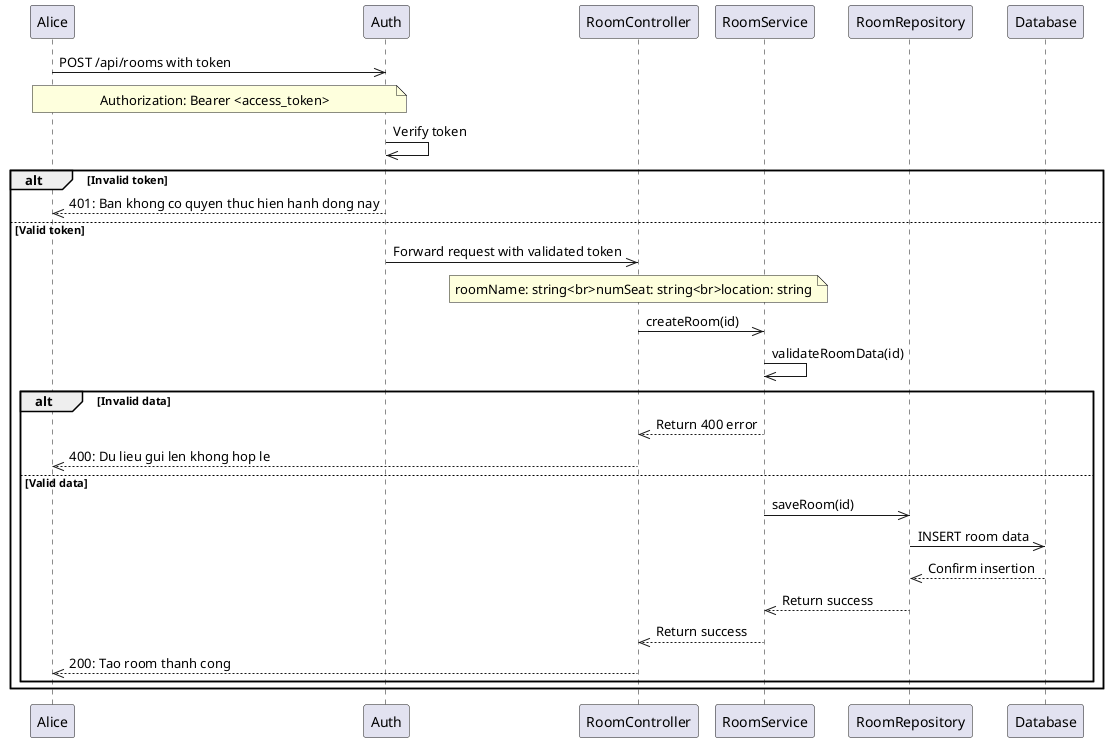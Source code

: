 @startuml
    participant Alice
    participant Auth
    participant RoomController
    participant RoomService
    participant RoomRepository
    participant Database

    Alice->>Auth: POST /api/rooms with token
    Note over Alice,Auth: Authorization: Bearer <access_token>

    Auth->>Auth: Verify token
    alt Invalid token
        Auth-->>Alice: 401: Ban khong co quyen thuc hien hanh dong nay
    else Valid token
        Auth->>RoomController: Forward request with validated token
        Note over RoomController: roomName: string<br>numSeat: string<br>location: string

        RoomController->>RoomService: createRoom(id)
        RoomService->>RoomService: validateRoomData(id)
        alt Invalid data
            RoomService-->>RoomController: Return 400 error
            RoomController-->>Alice: 400: Du lieu gui len khong hop le
        else Valid data
            RoomService->>RoomRepository: saveRoom(id)
            RoomRepository->>Database: INSERT room data
            Database-->>RoomRepository: Confirm insertion
            RoomRepository-->>RoomService: Return success
            RoomService-->>RoomController: Return success
            RoomController-->>Alice: 200: Tao room thanh cong
        end
    end
@enduml